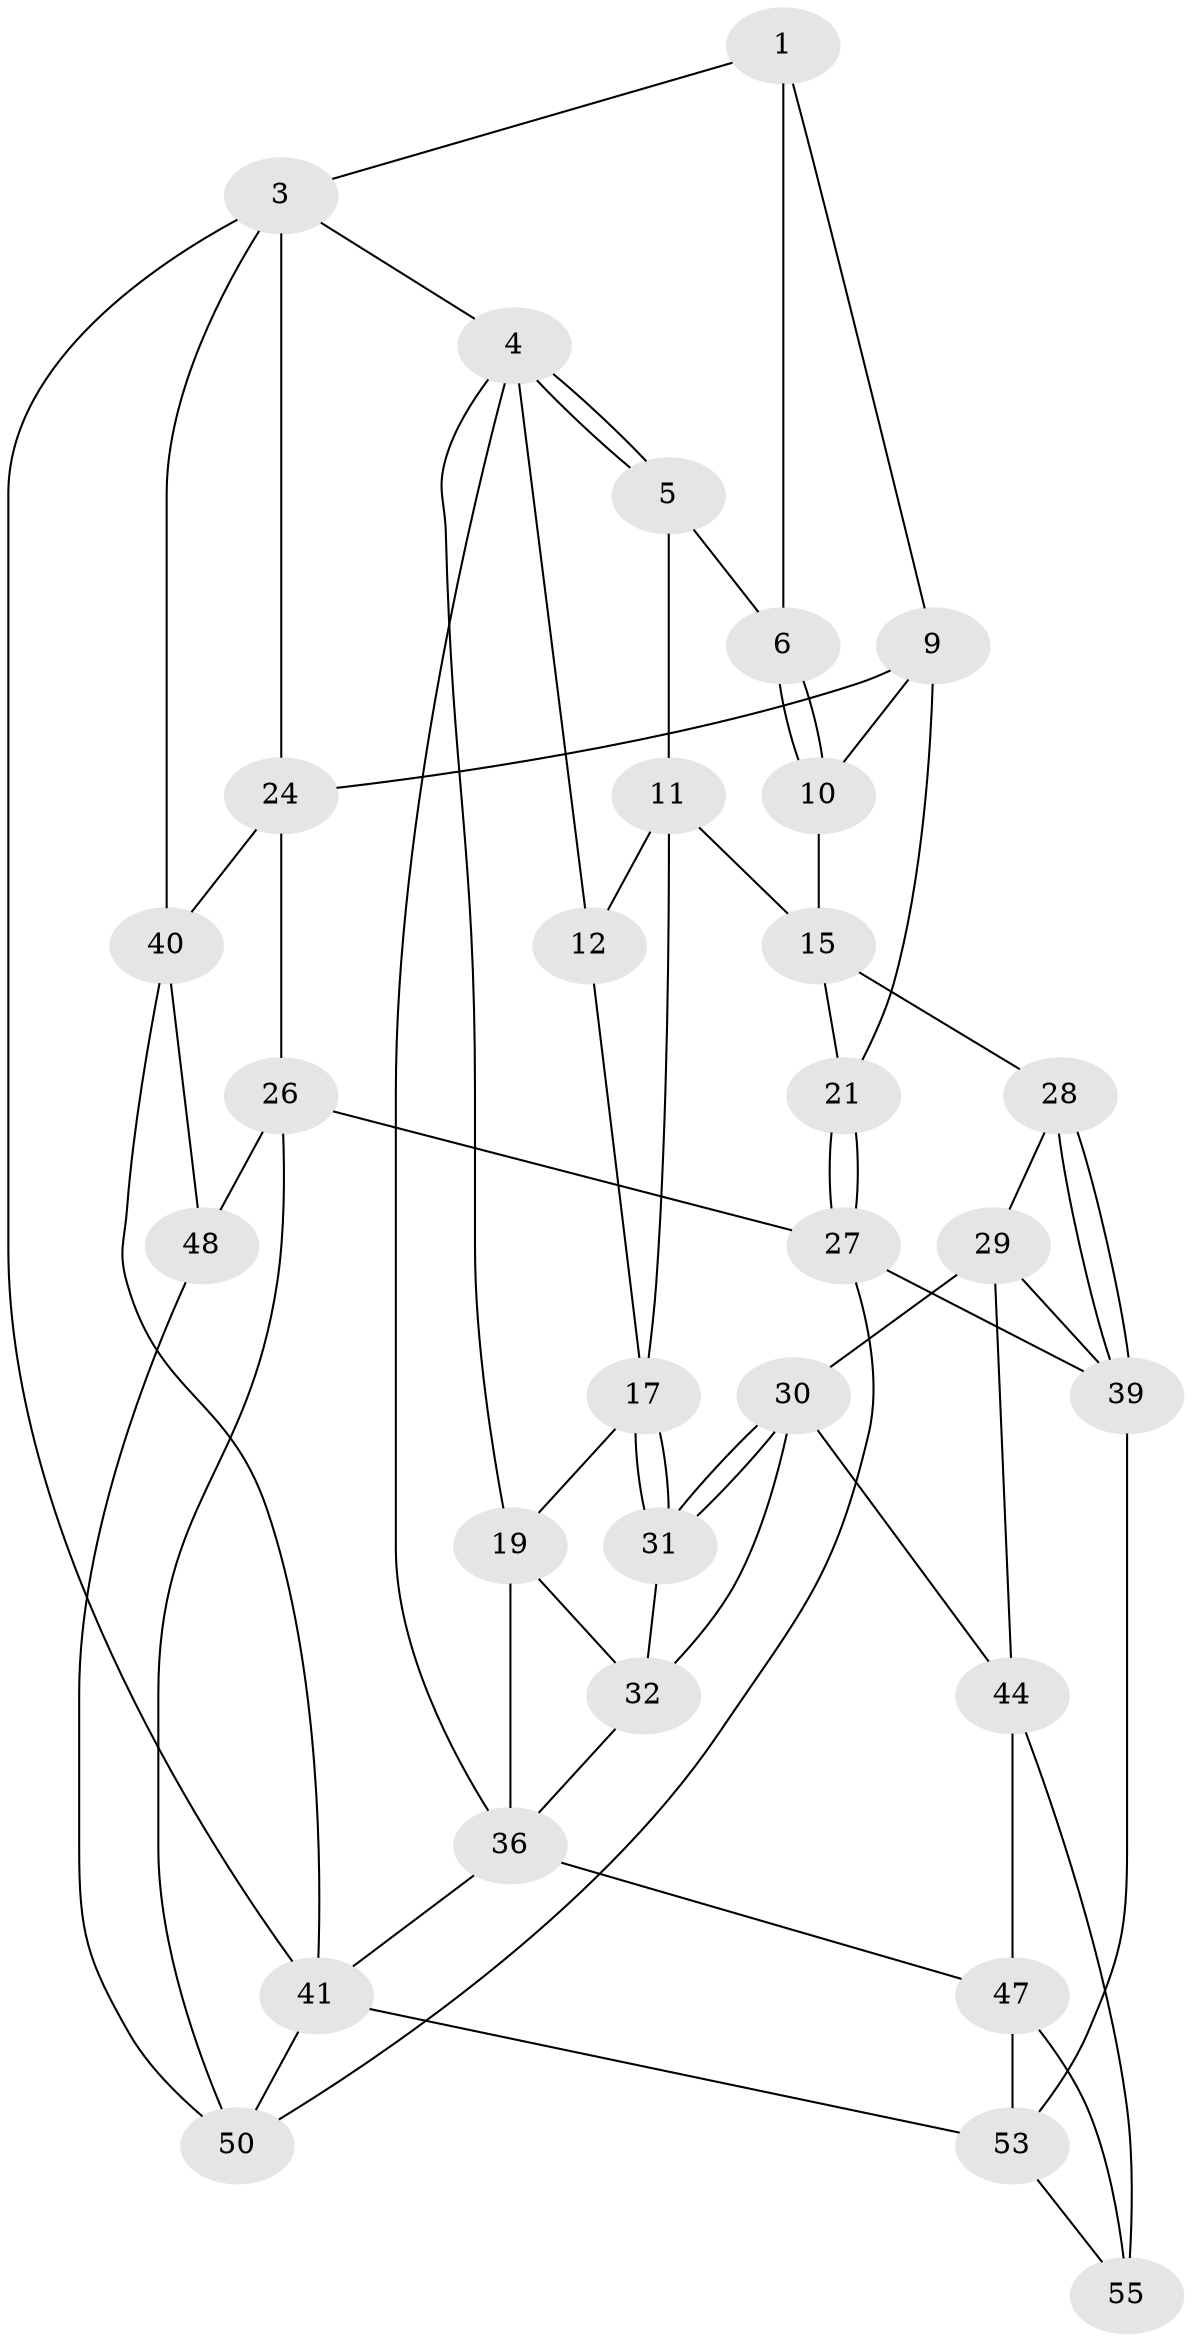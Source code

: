 // Generated by graph-tools (version 1.1) at 2025/52/02/27/25 19:52:38]
// undirected, 31 vertices, 65 edges
graph export_dot {
graph [start="1"]
  node [color=gray90,style=filled];
  1 [pos="+0.5874741006272042+0",super="+2"];
  3 [pos="+1+0",super="+23"];
  4 [pos="+0+0",super="+13"];
  5 [pos="+0.3283601272044069+0",super="+8"];
  6 [pos="+0.5493831100478063+0.0026293165989773066",super="+7"];
  9 [pos="+0.9067003697938072+0",super="+20"];
  10 [pos="+0.5414890645093247+0.10812961398808316",super="+14"];
  11 [pos="+0.2605382994620667+0.10965077667877288",super="+16"];
  12 [pos="+0.1617328550839348+0.084368546538869"];
  15 [pos="+0.4989854228217614+0.23524733489234265",super="+22"];
  17 [pos="+0.19712160130886694+0.30035036782682867",super="+18"];
  19 [pos="+0+0",super="+33"];
  21 [pos="+0.6120746763916551+0.3338751053468908"];
  24 [pos="+0.8621027406621704+0.28315802498015674",super="+25"];
  26 [pos="+0.8287802952664616+0.5757472409387004",super="+49"];
  27 [pos="+0.805395200535425+0.5809772845602349",super="+38"];
  28 [pos="+0.43289452467591305+0.4994150690574816"];
  29 [pos="+0.4178467056330991+0.50177950669399",super="+43"];
  30 [pos="+0.3113101388243013+0.48197659561171935",super="+34"];
  31 [pos="+0.19563014345027005+0.30278404920690494"];
  32 [pos="+0.13264354788798846+0.31525638808432177",super="+35"];
  36 [pos="+0+0.5636101368954141",super="+37"];
  39 [pos="+0.5269190659049381+0.6576545284337816",super="+45"];
  40 [pos="+1+0.4544086198988882",super="+42"];
  41 [pos="+1+1",super="+52"];
  44 [pos="+0.19901507853777234+0.7750823142701287",super="+46"];
  47 [pos="+0+1",super="+56"];
  48 [pos="+1+0.7065563034091774"];
  50 [pos="+0.7640466368238376+0.9506654743997582",super="+51"];
  53 [pos="+0.5923955255061922+1",super="+54"];
  55 [pos="+0.35763823934057404+0.8816068523071913"];
  1 -- 6;
  1 -- 3;
  1 -- 9;
  3 -- 4;
  3 -- 41;
  3 -- 24;
  3 -- 40;
  4 -- 5;
  4 -- 5;
  4 -- 36;
  4 -- 19;
  4 -- 12;
  5 -- 11;
  5 -- 6;
  6 -- 10 [weight=2];
  6 -- 10;
  9 -- 10;
  9 -- 24;
  9 -- 21;
  10 -- 15;
  11 -- 12;
  11 -- 17;
  11 -- 15;
  12 -- 17;
  15 -- 28;
  15 -- 21;
  17 -- 31;
  17 -- 31;
  17 -- 19;
  19 -- 32;
  19 -- 36;
  21 -- 27;
  21 -- 27;
  24 -- 40;
  24 -- 26;
  26 -- 27;
  26 -- 48;
  26 -- 50;
  27 -- 50;
  27 -- 39;
  28 -- 29;
  28 -- 39;
  28 -- 39;
  29 -- 30;
  29 -- 44;
  29 -- 39;
  30 -- 31;
  30 -- 31;
  30 -- 32;
  30 -- 44;
  31 -- 32;
  32 -- 36;
  36 -- 41;
  36 -- 47;
  39 -- 53;
  40 -- 41;
  40 -- 48;
  41 -- 53;
  41 -- 50;
  44 -- 47;
  44 -- 55;
  47 -- 53;
  47 -- 55;
  48 -- 50;
  53 -- 55;
}
